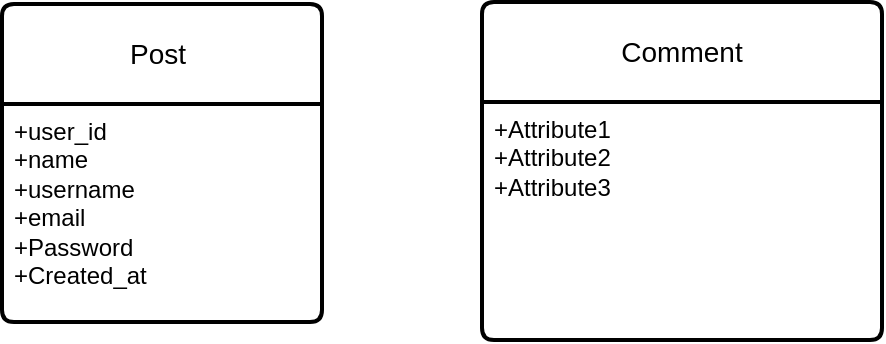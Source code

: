 <mxfile version="24.2.2" type="github">
  <diagram name="Page-1" id="l3t2fn-u9DroyCE5I2ft">
    <mxGraphModel dx="499" dy="668" grid="1" gridSize="10" guides="1" tooltips="1" connect="1" arrows="1" fold="1" page="1" pageScale="1" pageWidth="850" pageHeight="1100" math="0" shadow="0">
      <root>
        <mxCell id="0" />
        <mxCell id="1" parent="0" />
        <mxCell id="wI02eLFvNeEoI9WtyH4o-16" value="Post&amp;nbsp;" style="swimlane;childLayout=stackLayout;horizontal=1;startSize=50;horizontalStack=0;rounded=1;fontSize=14;fontStyle=0;strokeWidth=2;resizeParent=0;resizeLast=1;shadow=0;dashed=0;align=center;arcSize=4;whiteSpace=wrap;html=1;" vertex="1" parent="1">
          <mxGeometry x="340" y="281" width="160" height="159" as="geometry" />
        </mxCell>
        <mxCell id="wI02eLFvNeEoI9WtyH4o-17" value="+user_id&lt;br&gt;+name&lt;br&gt;+username&lt;div&gt;+email&amp;nbsp;&lt;/div&gt;&lt;div&gt;+Password&amp;nbsp;&lt;/div&gt;&lt;div&gt;+Created_at&lt;/div&gt;" style="align=left;strokeColor=none;fillColor=none;spacingLeft=4;fontSize=12;verticalAlign=top;resizable=0;rotatable=0;part=1;html=1;" vertex="1" parent="wI02eLFvNeEoI9WtyH4o-16">
          <mxGeometry y="50" width="160" height="109" as="geometry" />
        </mxCell>
        <mxCell id="wI02eLFvNeEoI9WtyH4o-19" value="Comment" style="swimlane;childLayout=stackLayout;horizontal=1;startSize=50;horizontalStack=0;rounded=1;fontSize=14;fontStyle=0;strokeWidth=2;resizeParent=0;resizeLast=1;shadow=0;dashed=0;align=center;arcSize=4;whiteSpace=wrap;html=1;" vertex="1" parent="1">
          <mxGeometry x="580" y="280" width="200" height="169" as="geometry" />
        </mxCell>
        <mxCell id="wI02eLFvNeEoI9WtyH4o-20" value="+Attribute1&#xa;+Attribute2&#xa;+Attribute3" style="align=left;strokeColor=none;fillColor=none;spacingLeft=4;fontSize=12;verticalAlign=top;resizable=0;rotatable=0;part=1;html=1;" vertex="1" parent="wI02eLFvNeEoI9WtyH4o-19">
          <mxGeometry y="50" width="200" height="119" as="geometry" />
        </mxCell>
      </root>
    </mxGraphModel>
  </diagram>
</mxfile>
